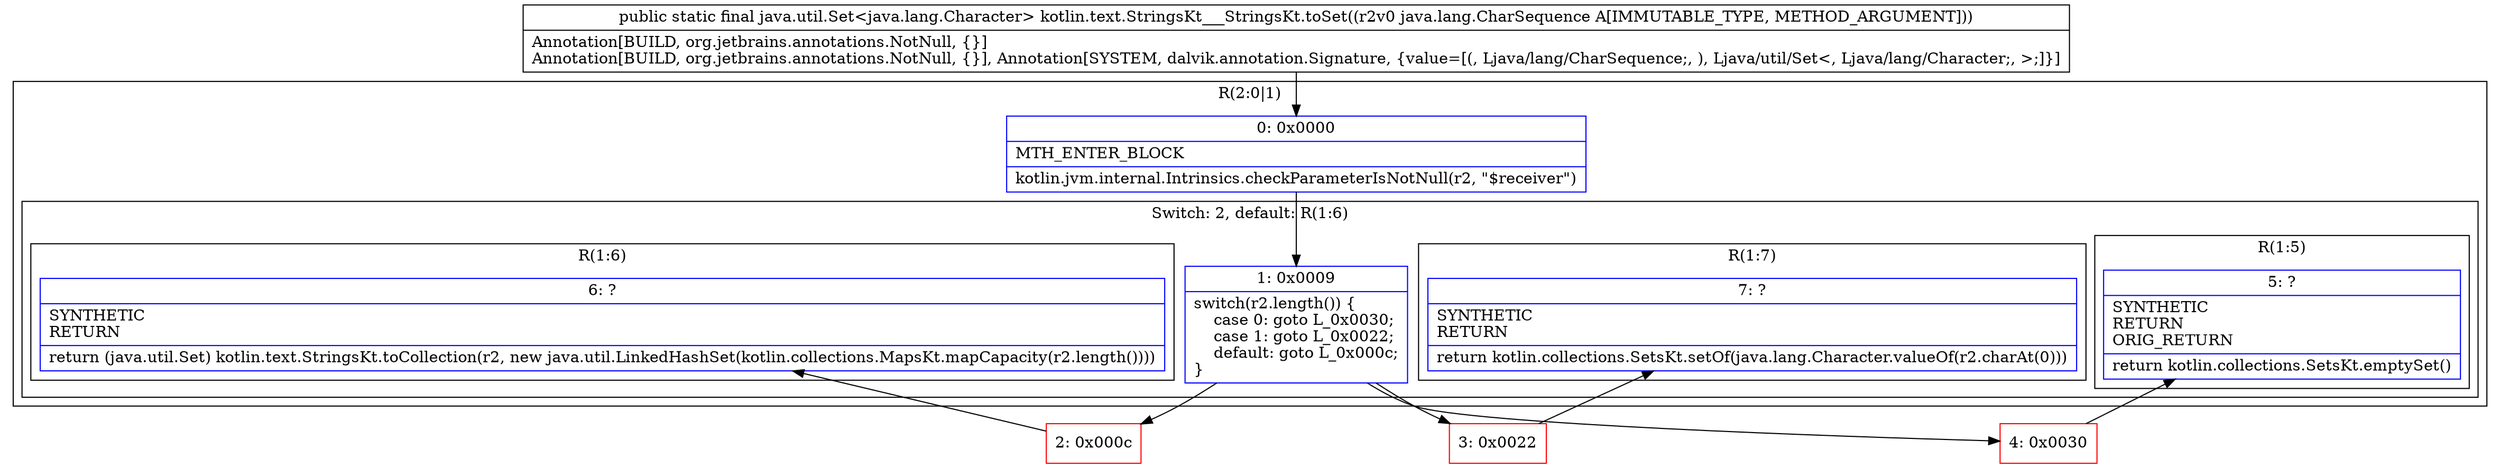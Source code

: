 digraph "CFG forkotlin.text.StringsKt___StringsKt.toSet(Ljava\/lang\/CharSequence;)Ljava\/util\/Set;" {
subgraph cluster_Region_1375336050 {
label = "R(2:0|1)";
node [shape=record,color=blue];
Node_0 [shape=record,label="{0\:\ 0x0000|MTH_ENTER_BLOCK\l|kotlin.jvm.internal.Intrinsics.checkParameterIsNotNull(r2, \"$receiver\")\l}"];
subgraph cluster_SwitchRegion_246001028 {
label = "Switch: 2, default: R(1:6)";
node [shape=record,color=blue];
Node_1 [shape=record,label="{1\:\ 0x0009|switch(r2.length()) \{\l    case 0: goto L_0x0030;\l    case 1: goto L_0x0022;\l    default: goto L_0x000c;\l\}\l}"];
subgraph cluster_Region_2104652969 {
label = "R(1:5)";
node [shape=record,color=blue];
Node_5 [shape=record,label="{5\:\ ?|SYNTHETIC\lRETURN\lORIG_RETURN\l|return kotlin.collections.SetsKt.emptySet()\l}"];
}
subgraph cluster_Region_1253452093 {
label = "R(1:7)";
node [shape=record,color=blue];
Node_7 [shape=record,label="{7\:\ ?|SYNTHETIC\lRETURN\l|return kotlin.collections.SetsKt.setOf(java.lang.Character.valueOf(r2.charAt(0)))\l}"];
}
subgraph cluster_Region_1415711871 {
label = "R(1:6)";
node [shape=record,color=blue];
Node_6 [shape=record,label="{6\:\ ?|SYNTHETIC\lRETURN\l|return (java.util.Set) kotlin.text.StringsKt.toCollection(r2, new java.util.LinkedHashSet(kotlin.collections.MapsKt.mapCapacity(r2.length())))\l}"];
}
}
}
Node_2 [shape=record,color=red,label="{2\:\ 0x000c}"];
Node_3 [shape=record,color=red,label="{3\:\ 0x0022}"];
Node_4 [shape=record,color=red,label="{4\:\ 0x0030}"];
MethodNode[shape=record,label="{public static final java.util.Set\<java.lang.Character\> kotlin.text.StringsKt___StringsKt.toSet((r2v0 java.lang.CharSequence A[IMMUTABLE_TYPE, METHOD_ARGUMENT]))  | Annotation[BUILD, org.jetbrains.annotations.NotNull, \{\}]\lAnnotation[BUILD, org.jetbrains.annotations.NotNull, \{\}], Annotation[SYSTEM, dalvik.annotation.Signature, \{value=[(, Ljava\/lang\/CharSequence;, ), Ljava\/util\/Set\<, Ljava\/lang\/Character;, \>;]\}]\l}"];
MethodNode -> Node_0;
Node_0 -> Node_1;
Node_1 -> Node_2;
Node_1 -> Node_3;
Node_1 -> Node_4;
Node_2 -> Node_6;
Node_3 -> Node_7;
Node_4 -> Node_5;
}

